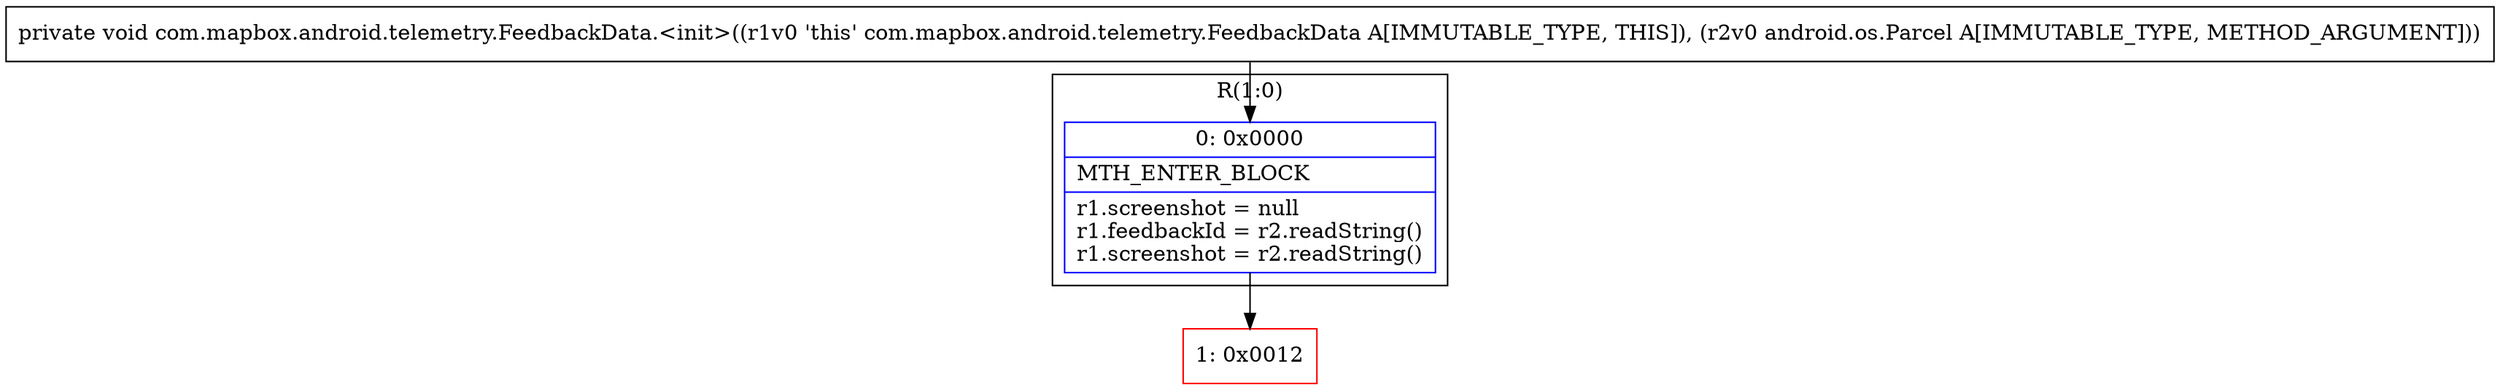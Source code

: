 digraph "CFG forcom.mapbox.android.telemetry.FeedbackData.\<init\>(Landroid\/os\/Parcel;)V" {
subgraph cluster_Region_887028164 {
label = "R(1:0)";
node [shape=record,color=blue];
Node_0 [shape=record,label="{0\:\ 0x0000|MTH_ENTER_BLOCK\l|r1.screenshot = null\lr1.feedbackId = r2.readString()\lr1.screenshot = r2.readString()\l}"];
}
Node_1 [shape=record,color=red,label="{1\:\ 0x0012}"];
MethodNode[shape=record,label="{private void com.mapbox.android.telemetry.FeedbackData.\<init\>((r1v0 'this' com.mapbox.android.telemetry.FeedbackData A[IMMUTABLE_TYPE, THIS]), (r2v0 android.os.Parcel A[IMMUTABLE_TYPE, METHOD_ARGUMENT])) }"];
MethodNode -> Node_0;
Node_0 -> Node_1;
}


